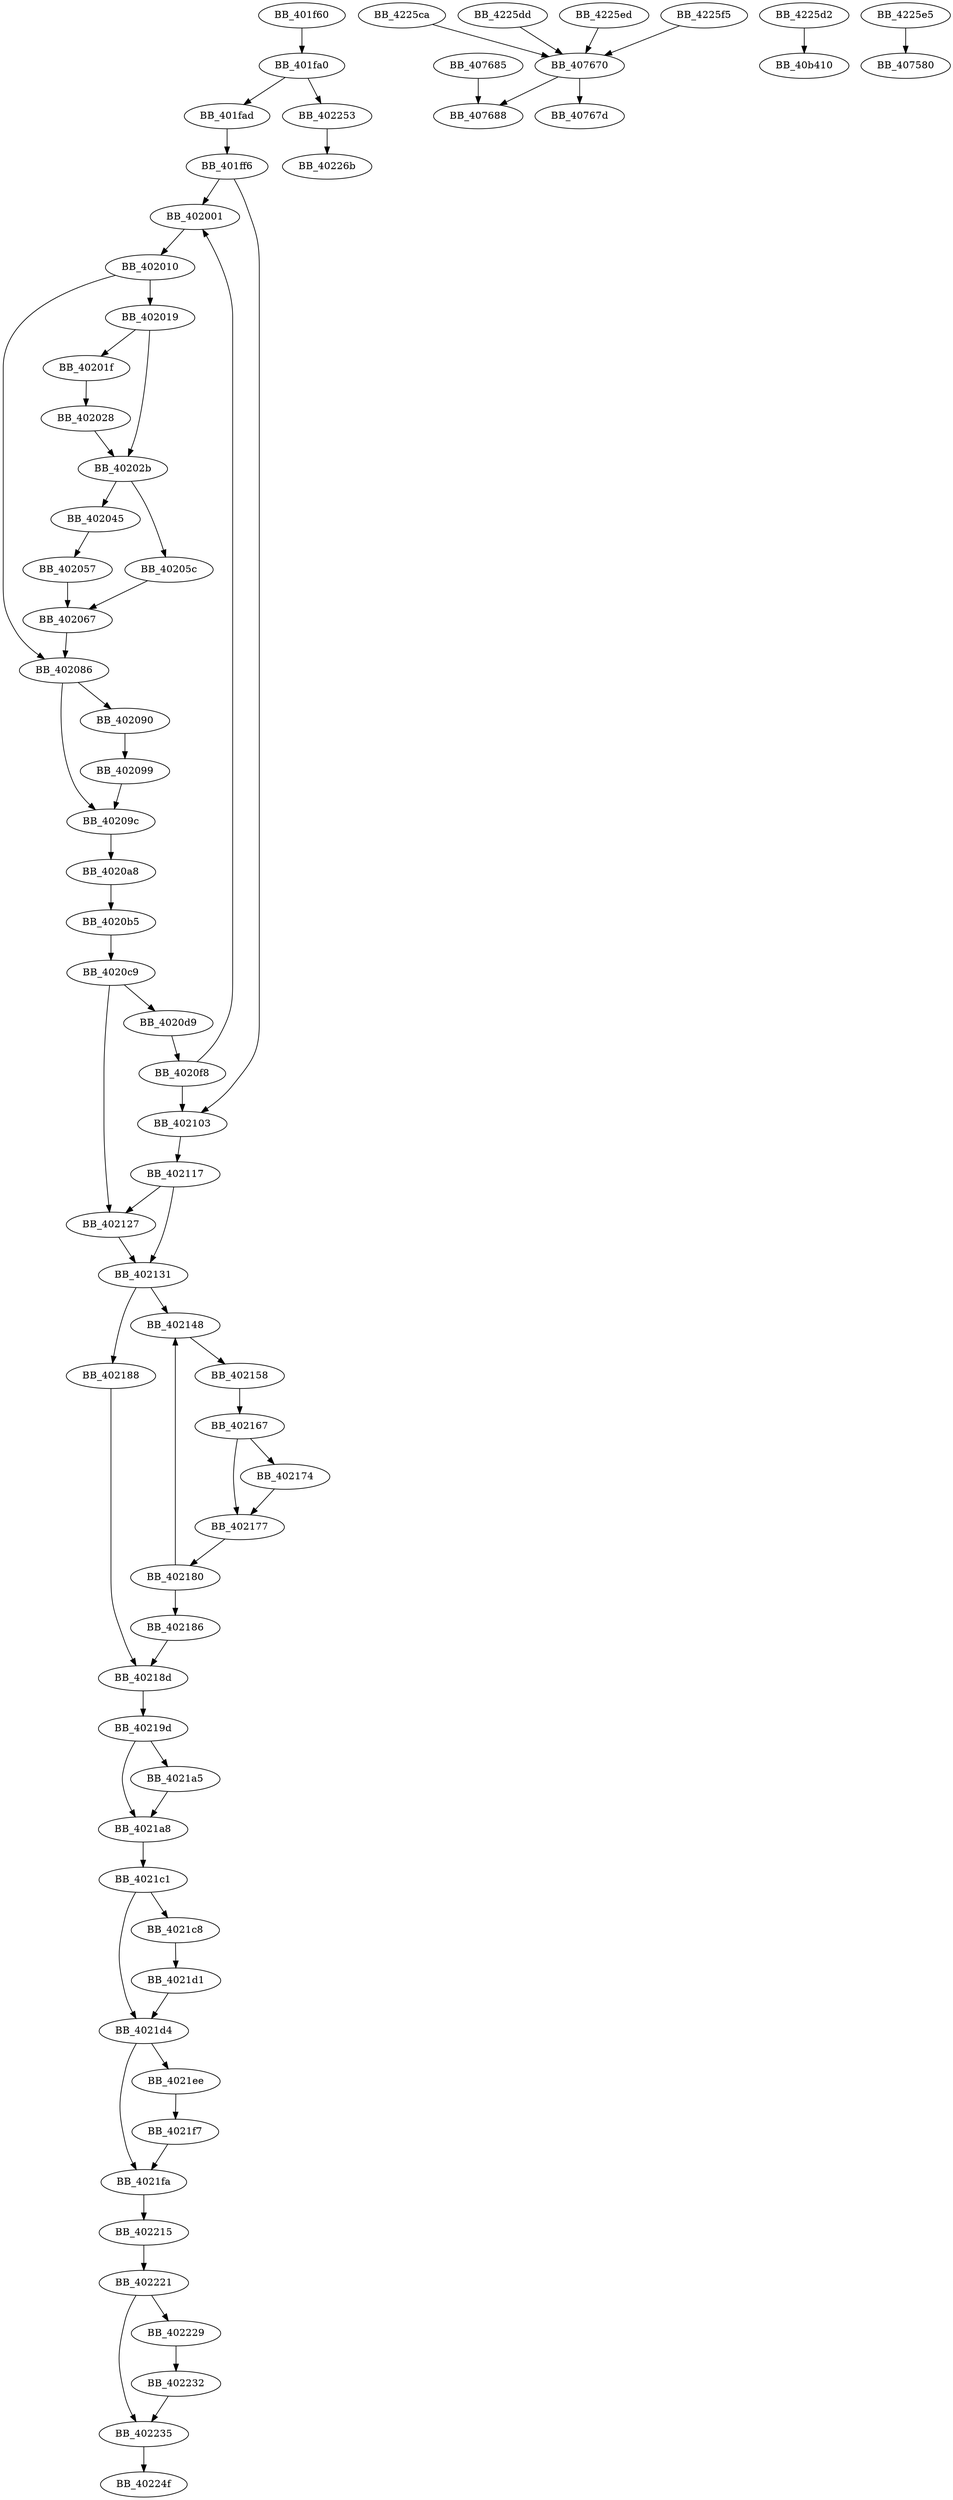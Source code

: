 DiGraph sub_401F60{
BB_401f60->BB_401fa0
BB_401fa0->BB_401fad
BB_401fa0->BB_402253
BB_401fad->BB_401ff6
BB_401ff6->BB_402001
BB_401ff6->BB_402103
BB_402001->BB_402010
BB_402010->BB_402019
BB_402010->BB_402086
BB_402019->BB_40201f
BB_402019->BB_40202b
BB_40201f->BB_402028
BB_402028->BB_40202b
BB_40202b->BB_402045
BB_40202b->BB_40205c
BB_402045->BB_402057
BB_402057->BB_402067
BB_40205c->BB_402067
BB_402067->BB_402086
BB_402086->BB_402090
BB_402086->BB_40209c
BB_402090->BB_402099
BB_402099->BB_40209c
BB_40209c->BB_4020a8
BB_4020a8->BB_4020b5
BB_4020b5->BB_4020c9
BB_4020c9->BB_4020d9
BB_4020c9->BB_402127
BB_4020d9->BB_4020f8
BB_4020f8->BB_402001
BB_4020f8->BB_402103
BB_402103->BB_402117
BB_402117->BB_402127
BB_402117->BB_402131
BB_402127->BB_402131
BB_402131->BB_402148
BB_402131->BB_402188
BB_402148->BB_402158
BB_402158->BB_402167
BB_402167->BB_402174
BB_402167->BB_402177
BB_402174->BB_402177
BB_402177->BB_402180
BB_402180->BB_402148
BB_402180->BB_402186
BB_402186->BB_40218d
BB_402188->BB_40218d
BB_40218d->BB_40219d
BB_40219d->BB_4021a5
BB_40219d->BB_4021a8
BB_4021a5->BB_4021a8
BB_4021a8->BB_4021c1
BB_4021c1->BB_4021c8
BB_4021c1->BB_4021d4
BB_4021c8->BB_4021d1
BB_4021d1->BB_4021d4
BB_4021d4->BB_4021ee
BB_4021d4->BB_4021fa
BB_4021ee->BB_4021f7
BB_4021f7->BB_4021fa
BB_4021fa->BB_402215
BB_402215->BB_402221
BB_402221->BB_402229
BB_402221->BB_402235
BB_402229->BB_402232
BB_402232->BB_402235
BB_402235->BB_40224f
BB_402253->BB_40226b
BB_407670->BB_40767d
BB_407670->BB_407688
BB_407685->BB_407688
BB_4225ca->BB_407670
BB_4225d2->BB_40b410
BB_4225dd->BB_407670
BB_4225e5->BB_407580
BB_4225ed->BB_407670
BB_4225f5->BB_407670
}
